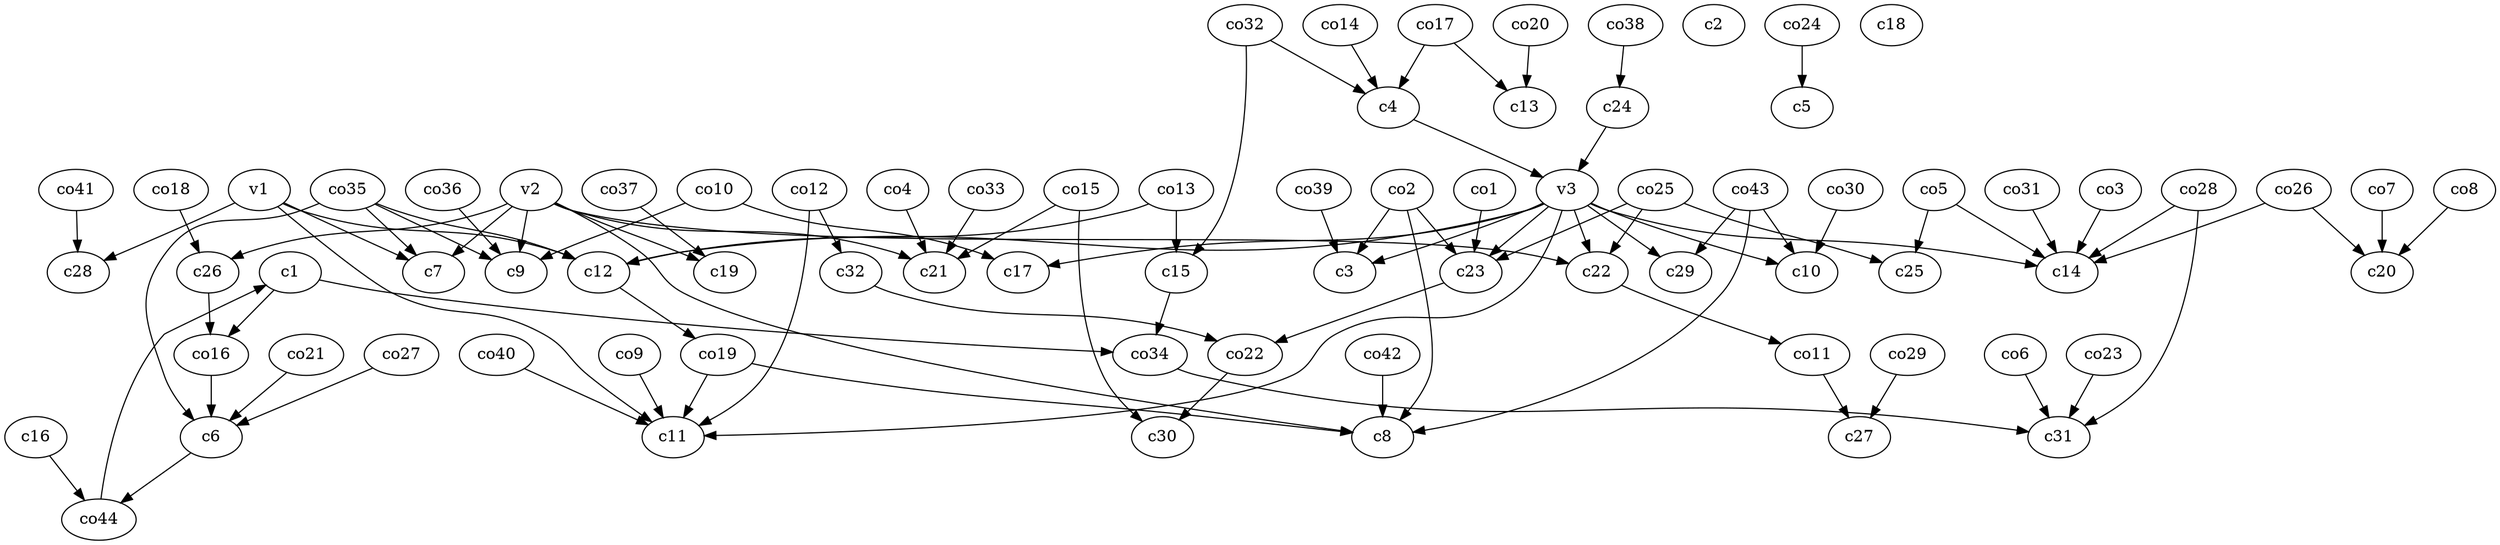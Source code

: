 strict digraph  {
c1;
c2;
c3;
c4;
c5;
c6;
c7;
c8;
c9;
c10;
c11;
c12;
c13;
c14;
c15;
c16;
c17;
c18;
c19;
c20;
c21;
c22;
c23;
c24;
c25;
c26;
c27;
c28;
c29;
c30;
c31;
c32;
v1;
v2;
v3;
co1;
co2;
co3;
co4;
co5;
co6;
co7;
co8;
co9;
co10;
co11;
co12;
co13;
co14;
co15;
co16;
co17;
co18;
co19;
co20;
co21;
co22;
co23;
co24;
co25;
co26;
co27;
co28;
co29;
co30;
co31;
co32;
co33;
co34;
co35;
co36;
co37;
co38;
co39;
co40;
co41;
co42;
co43;
co44;
c1 -> co34  [weight=1];
c1 -> co16  [weight=1];
c4 -> v3  [weight=1];
c6 -> co44  [weight=1];
c12 -> co19  [weight=1];
c15 -> co34  [weight=1];
c16 -> co44  [weight=1];
c22 -> co11  [weight=1];
c23 -> co22  [weight=1];
c24 -> v3  [weight=1];
c26 -> co16  [weight=1];
c32 -> co22  [weight=1];
v1 -> c12  [weight=1];
v1 -> c28  [weight=1];
v1 -> c11  [weight=1];
v1 -> c7  [weight=1];
v2 -> c21  [weight=1];
v2 -> c8  [weight=1];
v2 -> c22  [weight=1];
v2 -> c9  [weight=1];
v2 -> c19  [weight=1];
v2 -> c7  [weight=1];
v2 -> c26  [weight=1];
v3 -> c22  [weight=1];
v3 -> c11  [weight=1];
v3 -> c3  [weight=1];
v3 -> c10  [weight=1];
v3 -> c29  [weight=1];
v3 -> c17  [weight=1];
v3 -> c23  [weight=1];
v3 -> c12  [weight=1];
v3 -> c14  [weight=1];
co1 -> c23  [weight=1];
co2 -> c3  [weight=1];
co2 -> c23  [weight=1];
co2 -> c8  [weight=1];
co3 -> c14  [weight=1];
co4 -> c21  [weight=1];
co5 -> c14  [weight=1];
co5 -> c25  [weight=1];
co6 -> c31  [weight=1];
co7 -> c20  [weight=1];
co8 -> c20  [weight=1];
co9 -> c11  [weight=1];
co10 -> c9  [weight=1];
co10 -> c17  [weight=1];
co11 -> c27  [weight=1];
co12 -> c32  [weight=1];
co12 -> c11  [weight=1];
co13 -> c12  [weight=1];
co13 -> c15  [weight=1];
co14 -> c4  [weight=1];
co15 -> c30  [weight=1];
co15 -> c21  [weight=1];
co16 -> c6  [weight=1];
co17 -> c4  [weight=1];
co17 -> c13  [weight=1];
co18 -> c26  [weight=1];
co19 -> c11  [weight=1];
co19 -> c8  [weight=1];
co20 -> c13  [weight=1];
co21 -> c6  [weight=1];
co22 -> c30  [weight=1];
co23 -> c31  [weight=1];
co24 -> c5  [weight=1];
co25 -> c23  [weight=1];
co25 -> c25  [weight=1];
co25 -> c22  [weight=1];
co26 -> c14  [weight=1];
co26 -> c20  [weight=1];
co27 -> c6  [weight=1];
co28 -> c31  [weight=1];
co28 -> c14  [weight=1];
co29 -> c27  [weight=1];
co30 -> c10  [weight=1];
co31 -> c14  [weight=1];
co32 -> c15  [weight=1];
co32 -> c4  [weight=1];
co33 -> c21  [weight=1];
co34 -> c31  [weight=1];
co35 -> c7  [weight=1];
co35 -> c6  [weight=1];
co35 -> c12  [weight=1];
co35 -> c9  [weight=1];
co36 -> c9  [weight=1];
co37 -> c19  [weight=1];
co38 -> c24  [weight=1];
co39 -> c3  [weight=1];
co40 -> c11  [weight=1];
co41 -> c28  [weight=1];
co42 -> c8  [weight=1];
co43 -> c8  [weight=1];
co43 -> c29  [weight=1];
co43 -> c10  [weight=1];
co44 -> c1  [weight=1];
}
